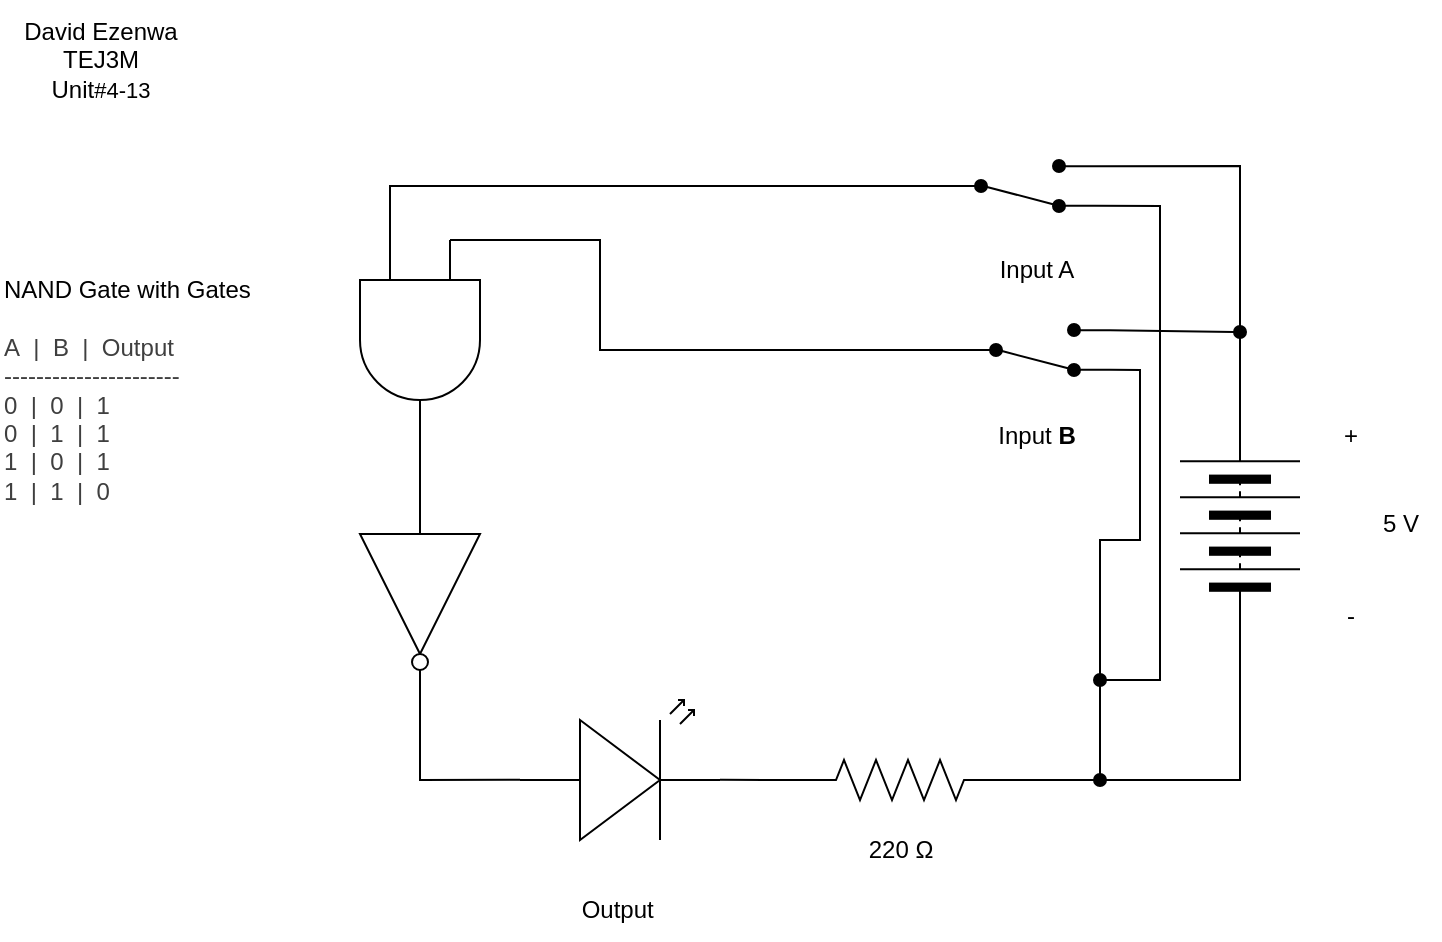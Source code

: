 <mxfile>
    <diagram id="xYthJR-TkDmdKf-7EWhS" name="Page-1">
        <mxGraphModel dx="738" dy="1100" grid="1" gridSize="10" guides="1" tooltips="1" connect="1" arrows="1" fold="1" page="1" pageScale="1" pageWidth="827" pageHeight="1169" math="0" shadow="0">
            <root>
                <mxCell id="0"/>
                <mxCell id="1" parent="0"/>
                <mxCell id="95" style="edgeStyle=none;shape=connector;curved=0;rounded=0;html=1;exitX=1;exitY=0.88;exitDx=0;exitDy=0;strokeColor=default;align=center;verticalAlign=middle;fontFamily=Helvetica;fontSize=11;fontColor=default;labelBackgroundColor=default;endArrow=oval;endFill=1;" edge="1" parent="1" source="6">
                    <mxGeometry relative="1" as="geometry">
                        <mxPoint x="590" y="440" as="targetPoint"/>
                        <Array as="points">
                            <mxPoint x="610" y="235"/>
                            <mxPoint x="610" y="320"/>
                            <mxPoint x="590" y="320"/>
                        </Array>
                    </mxGeometry>
                </mxCell>
                <mxCell id="98" style="edgeStyle=none;shape=connector;curved=0;rounded=0;html=1;exitX=1;exitY=0.12;exitDx=0;exitDy=0;strokeColor=default;align=center;verticalAlign=middle;fontFamily=Helvetica;fontSize=11;fontColor=default;labelBackgroundColor=default;endArrow=oval;endFill=1;" edge="1" parent="1" source="6">
                    <mxGeometry relative="1" as="geometry">
                        <mxPoint x="660" y="216" as="targetPoint"/>
                    </mxGeometry>
                </mxCell>
                <mxCell id="6" value="" style="html=1;shape=mxgraph.electrical.electro-mechanical.twoWaySwitch;aspect=fixed;elSwitchState=2;flipV=1;fillColor=#000000;" parent="1" vertex="1">
                    <mxGeometry x="520" y="212" width="75" height="26" as="geometry"/>
                </mxCell>
                <mxCell id="8" value="" style="verticalLabelPosition=bottom;shadow=0;dashed=0;align=center;html=1;verticalAlign=top;shape=mxgraph.electrical.opto_electronics.led_2;pointerEvents=1;rotation=0;" parent="1" vertex="1">
                    <mxGeometry x="300" y="400" width="100" height="70" as="geometry"/>
                </mxCell>
                <mxCell id="9" value="" style="pointerEvents=1;verticalLabelPosition=bottom;shadow=0;dashed=0;align=center;html=1;verticalAlign=top;shape=mxgraph.electrical.miscellaneous.batteryStack;rotation=-90;" parent="1" vertex="1">
                    <mxGeometry x="610" y="283" width="100" height="60" as="geometry"/>
                </mxCell>
                <mxCell id="21" value="&lt;font style=&quot;color: rgb(0, 0, 0);&quot;&gt;David Ezenwa&lt;/font&gt;&lt;div&gt;&lt;font style=&quot;color: rgb(0, 0, 0);&quot;&gt;TEJ3M&lt;/font&gt;&lt;/div&gt;&lt;div style=&quot;&quot;&gt;&lt;font style=&quot;color: rgb(0, 0, 0);&quot;&gt;Unit&lt;span style=&quot;text-wrap-mode: wrap; background-color: light-dark(#ffffff, var(--ge-dark-color, #121212));&quot;&gt;&lt;font style=&quot;font-size: 11px; color: rgb(0, 0, 0);&quot;&gt;#4-13&lt;/font&gt;&lt;/span&gt;&lt;/font&gt;&lt;/div&gt;" style="text;html=1;align=center;verticalAlign=middle;resizable=0;points=[];autosize=1;strokeColor=none;fillColor=none;" parent="1" vertex="1">
                    <mxGeometry x="40" y="50" width="100" height="60" as="geometry"/>
                </mxCell>
                <mxCell id="22" value="&lt;div&gt;NAND Gate with Gates&lt;/div&gt;&lt;div&gt;&lt;br&gt;&lt;/div&gt;&lt;div style=&quot;&quot;&gt;&lt;div style=&quot;color: rgb(63, 63, 63); scrollbar-color: rgb(226, 226, 226) rgb(251, 251, 251);&quot;&gt;A&amp;nbsp;&amp;nbsp;&lt;span style=&quot;scrollbar-color: rgb(226, 226, 226) rgb(251, 251, 251); background-color: transparent; color: rgb(63, 63, 63);&quot;&gt;|&lt;/span&gt;&lt;span style=&quot;scrollbar-color: rgb(226, 226, 226) rgb(251, 251, 251); background-color: transparent; color: rgb(63, 63, 63);&quot;&gt;&amp;nbsp; B&amp;nbsp; |&amp;nbsp; Output&lt;/span&gt;&lt;/div&gt;&lt;div style=&quot;color: rgb(63, 63, 63); scrollbar-color: rgb(226, 226, 226) rgb(251, 251, 251);&quot;&gt;----------------------&lt;/div&gt;&lt;div style=&quot;color: rgb(63, 63, 63); scrollbar-color: rgb(226, 226, 226) rgb(251, 251, 251);&quot;&gt;&lt;span style=&quot;scrollbar-color: rgb(226, 226, 226) rgb(251, 251, 251); background-color: transparent; color: rgb(63, 63, 63);&quot;&gt;0&amp;nbsp; |&amp;nbsp;&lt;/span&gt;&amp;nbsp;0&amp;nbsp; |&amp;nbsp; 1&lt;/div&gt;&lt;div style=&quot;color: rgb(63, 63, 63); scrollbar-color: rgb(226, 226, 226) rgb(251, 251, 251);&quot;&gt;&lt;span style=&quot;scrollbar-color: rgb(226, 226, 226) rgb(251, 251, 251); background-color: transparent; color: rgb(63, 63, 63);&quot;&gt;0&amp;nbsp; |&amp;nbsp;&lt;/span&gt;&lt;span style=&quot;scrollbar-color: rgb(226, 226, 226) rgb(251, 251, 251); background-color: transparent; color: rgb(63, 63, 63);&quot;&gt;&amp;nbsp;1&amp;nbsp; |&amp;nbsp; 1&lt;/span&gt;&lt;/div&gt;&lt;div style=&quot;color: rgb(63, 63, 63); scrollbar-color: rgb(226, 226, 226) rgb(251, 251, 251);&quot;&gt;&lt;span style=&quot;scrollbar-color: rgb(226, 226, 226) rgb(251, 251, 251); background-color: transparent; color: rgb(63, 63, 63);&quot;&gt;&lt;div style=&quot;scrollbar-color: rgb(226, 226, 226) rgb(251, 251, 251); color: rgb(63, 63, 63);&quot;&gt;&lt;span style=&quot;scrollbar-color: rgb(226, 226, 226) rgb(251, 251, 251); background-color: transparent; color: rgb(63, 63, 63);&quot;&gt;1&amp;nbsp; |&amp;nbsp;&lt;/span&gt;&amp;nbsp;0&amp;nbsp; |&amp;nbsp; 1&lt;/div&gt;&lt;div style=&quot;scrollbar-color: rgb(226, 226, 226) rgb(251, 251, 251); color: rgb(63, 63, 63);&quot;&gt;&lt;span style=&quot;scrollbar-color: rgb(226, 226, 226) rgb(251, 251, 251); background-color: transparent; color: rgb(63, 63, 63);&quot;&gt;1&amp;nbsp; |&amp;nbsp;&lt;/span&gt;&lt;span style=&quot;scrollbar-color: rgb(226, 226, 226) rgb(251, 251, 251); background-color: transparent; color: rgb(63, 63, 63);&quot;&gt;&amp;nbsp;1&amp;nbsp; |&amp;nbsp; 0&lt;/span&gt;&lt;/div&gt;&lt;/span&gt;&lt;/div&gt;&lt;/div&gt;" style="text;html=1;align=left;verticalAlign=middle;resizable=0;points=[];autosize=1;strokeColor=none;fillColor=none;" parent="1" vertex="1">
                    <mxGeometry x="40" y="180" width="150" height="130" as="geometry"/>
                </mxCell>
                <mxCell id="23" value="Output&amp;nbsp;" style="text;html=1;align=center;verticalAlign=middle;resizable=0;points=[];autosize=1;strokeColor=none;fillColor=none;" parent="1" vertex="1">
                    <mxGeometry x="320" y="490" width="60" height="30" as="geometry"/>
                </mxCell>
                <mxCell id="24" value="220 Ω" style="text;html=1;align=center;verticalAlign=middle;resizable=0;points=[];autosize=1;strokeColor=none;fillColor=none;" parent="1" vertex="1">
                    <mxGeometry x="460" y="460" width="60" height="30" as="geometry"/>
                </mxCell>
                <mxCell id="28" value="+" style="text;html=1;align=center;verticalAlign=middle;resizable=0;points=[];autosize=1;strokeColor=none;fillColor=none;" parent="1" vertex="1">
                    <mxGeometry x="700" y="253" width="30" height="30" as="geometry"/>
                </mxCell>
                <mxCell id="29" value="-" style="text;html=1;align=center;verticalAlign=middle;resizable=0;points=[];autosize=1;strokeColor=none;fillColor=none;" parent="1" vertex="1">
                    <mxGeometry x="700" y="343" width="30" height="30" as="geometry"/>
                </mxCell>
                <mxCell id="30" value="5 V" style="text;html=1;align=center;verticalAlign=middle;resizable=0;points=[];autosize=1;strokeColor=none;fillColor=none;" parent="1" vertex="1">
                    <mxGeometry x="720" y="297" width="40" height="30" as="geometry"/>
                </mxCell>
                <mxCell id="48" value="Input &lt;b&gt;B&lt;/b&gt;" style="text;html=1;align=center;verticalAlign=middle;resizable=0;points=[];autosize=1;strokeColor=none;fillColor=none;" parent="1" vertex="1">
                    <mxGeometry x="527.5" y="253" width="60" height="30" as="geometry"/>
                </mxCell>
                <mxCell id="93" style="edgeStyle=none;shape=connector;curved=0;rounded=0;html=1;exitX=1;exitY=0.5;exitDx=0;exitDy=0;exitPerimeter=0;entryX=0;entryY=0.5;entryDx=0;entryDy=0;strokeColor=default;align=center;verticalAlign=middle;fontFamily=Helvetica;fontSize=11;fontColor=default;labelBackgroundColor=default;endArrow=none;endFill=0;" edge="1" parent="1" source="67" target="9">
                    <mxGeometry relative="1" as="geometry">
                        <Array as="points">
                            <mxPoint x="660" y="440"/>
                        </Array>
                    </mxGeometry>
                </mxCell>
                <mxCell id="67" value="" style="pointerEvents=1;verticalLabelPosition=bottom;shadow=0;dashed=0;align=center;html=1;verticalAlign=top;shape=mxgraph.electrical.resistors.resistor_2;" parent="1" vertex="1">
                    <mxGeometry x="440" y="430" width="100" height="20" as="geometry"/>
                </mxCell>
                <mxCell id="94" style="edgeStyle=none;shape=connector;curved=0;rounded=0;html=1;exitX=1;exitY=0.12;exitDx=0;exitDy=0;entryX=1;entryY=0.5;entryDx=0;entryDy=0;strokeColor=default;align=center;verticalAlign=middle;fontFamily=Helvetica;fontSize=11;fontColor=default;labelBackgroundColor=default;endArrow=none;endFill=0;" edge="1" parent="1" source="74" target="9">
                    <mxGeometry relative="1" as="geometry">
                        <Array as="points">
                            <mxPoint x="660" y="133"/>
                        </Array>
                    </mxGeometry>
                </mxCell>
                <mxCell id="96" style="edgeStyle=none;shape=connector;curved=0;rounded=0;html=1;exitX=1;exitY=0.88;exitDx=0;exitDy=0;strokeColor=default;align=center;verticalAlign=middle;fontFamily=Helvetica;fontSize=11;fontColor=default;labelBackgroundColor=default;endArrow=oval;endFill=1;" edge="1" parent="1" source="74">
                    <mxGeometry relative="1" as="geometry">
                        <mxPoint x="590" y="390" as="targetPoint"/>
                        <Array as="points">
                            <mxPoint x="620" y="153"/>
                            <mxPoint x="620" y="390"/>
                        </Array>
                    </mxGeometry>
                </mxCell>
                <mxCell id="74" value="" style="html=1;shape=mxgraph.electrical.electro-mechanical.twoWaySwitch;aspect=fixed;elSwitchState=2;flipV=1;fillColor=#000000;" parent="1" vertex="1">
                    <mxGeometry x="512.5" y="130" width="75" height="26" as="geometry"/>
                </mxCell>
                <mxCell id="97" style="edgeStyle=none;shape=connector;curved=0;rounded=0;html=1;exitX=0;exitY=0.25;exitDx=0;exitDy=0;exitPerimeter=0;entryX=0;entryY=0.5;entryDx=0;entryDy=0;strokeColor=default;align=center;verticalAlign=middle;fontFamily=Helvetica;fontSize=11;fontColor=default;labelBackgroundColor=default;endArrow=none;endFill=0;" edge="1" parent="1" source="75" target="6">
                    <mxGeometry relative="1" as="geometry">
                        <Array as="points">
                            <mxPoint x="340" y="170"/>
                            <mxPoint x="340" y="225"/>
                        </Array>
                    </mxGeometry>
                </mxCell>
                <mxCell id="75" value="" style="verticalLabelPosition=bottom;shadow=0;dashed=0;align=center;html=1;verticalAlign=top;shape=mxgraph.electrical.logic_gates.logic_gate;operation=and;rotation=90;" parent="1" vertex="1">
                    <mxGeometry x="200" y="190" width="100" height="60" as="geometry"/>
                </mxCell>
                <mxCell id="85" value="Input A" style="text;html=1;align=center;verticalAlign=middle;resizable=0;points=[];autosize=1;strokeColor=none;fillColor=none;" parent="1" vertex="1">
                    <mxGeometry x="527.5" y="170" width="60" height="30" as="geometry"/>
                </mxCell>
                <mxCell id="87" value="" style="verticalLabelPosition=bottom;shadow=0;dashed=0;align=center;html=1;verticalAlign=top;shape=mxgraph.electrical.logic_gates.inverter_2;rotation=90;" vertex="1" parent="1">
                    <mxGeometry x="200" y="320" width="100" height="60" as="geometry"/>
                </mxCell>
                <mxCell id="88" style="edgeStyle=none;html=1;exitX=0;exitY=0.5;exitDx=0;exitDy=0;entryX=0;entryY=0.75;entryDx=0;entryDy=0;entryPerimeter=0;rounded=0;curved=0;endArrow=none;endFill=0;" edge="1" parent="1" source="74" target="75">
                    <mxGeometry relative="1" as="geometry">
                        <Array as="points">
                            <mxPoint x="235" y="143"/>
                        </Array>
                    </mxGeometry>
                </mxCell>
                <mxCell id="90" style="edgeStyle=none;shape=connector;curved=0;rounded=0;html=1;exitX=1;exitY=0.5;exitDx=0;exitDy=0;exitPerimeter=0;entryX=0;entryY=0.5;entryDx=0;entryDy=0;entryPerimeter=0;strokeColor=default;align=center;verticalAlign=middle;fontFamily=Helvetica;fontSize=11;fontColor=default;labelBackgroundColor=default;endArrow=none;endFill=0;" edge="1" parent="1" source="75" target="87">
                    <mxGeometry relative="1" as="geometry"/>
                </mxCell>
                <mxCell id="91" style="edgeStyle=none;shape=connector;curved=0;rounded=0;html=1;exitX=1;exitY=0.5;exitDx=0;exitDy=0;exitPerimeter=0;entryX=0;entryY=0.57;entryDx=0;entryDy=0;entryPerimeter=0;strokeColor=default;align=center;verticalAlign=middle;fontFamily=Helvetica;fontSize=11;fontColor=default;labelBackgroundColor=default;endArrow=none;endFill=0;" edge="1" parent="1" source="87" target="8">
                    <mxGeometry relative="1" as="geometry">
                        <Array as="points">
                            <mxPoint x="250" y="440"/>
                        </Array>
                    </mxGeometry>
                </mxCell>
                <mxCell id="92" style="edgeStyle=none;shape=connector;curved=0;rounded=0;html=1;exitX=1;exitY=0.57;exitDx=0;exitDy=0;exitPerimeter=0;entryX=0;entryY=0.5;entryDx=0;entryDy=0;entryPerimeter=0;strokeColor=default;align=center;verticalAlign=middle;fontFamily=Helvetica;fontSize=11;fontColor=default;labelBackgroundColor=default;endArrow=none;endFill=0;" edge="1" parent="1" source="8" target="67">
                    <mxGeometry relative="1" as="geometry"/>
                </mxCell>
            </root>
        </mxGraphModel>
    </diagram>
</mxfile>